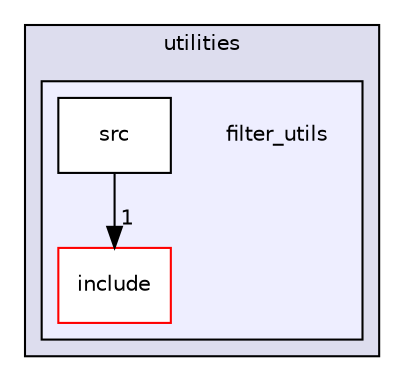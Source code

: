 digraph "catkin_ws/src/utilities/filter_utils" {
  compound=true
  node [ fontsize="10", fontname="Helvetica"];
  edge [ labelfontsize="10", labelfontname="Helvetica"];
  subgraph clusterdir_ccddda87566ee263eec2f42a65371c71 {
    graph [ bgcolor="#ddddee", pencolor="black", label="utilities" fontname="Helvetica", fontsize="10", URL="dir_ccddda87566ee263eec2f42a65371c71.html"]
  subgraph clusterdir_b4ef9fc0c907cb0851f7d57235680ea4 {
    graph [ bgcolor="#eeeeff", pencolor="black", label="" URL="dir_b4ef9fc0c907cb0851f7d57235680ea4.html"];
    dir_b4ef9fc0c907cb0851f7d57235680ea4 [shape=plaintext label="filter_utils"];
  dir_f559c63575d03bea3c7662f9350bb6fa [shape=box label="include" fillcolor="white" style="filled" color="red" URL="dir_f559c63575d03bea3c7662f9350bb6fa.html"];
  dir_089af485176450bd0addfdd7ad7361fa [shape=box label="src" fillcolor="white" style="filled" URL="dir_089af485176450bd0addfdd7ad7361fa.html"];
  }
  }
  dir_089af485176450bd0addfdd7ad7361fa->dir_f559c63575d03bea3c7662f9350bb6fa [headlabel="1", labeldistance=1.5 headhref="dir_000095_000093.html"];
}
